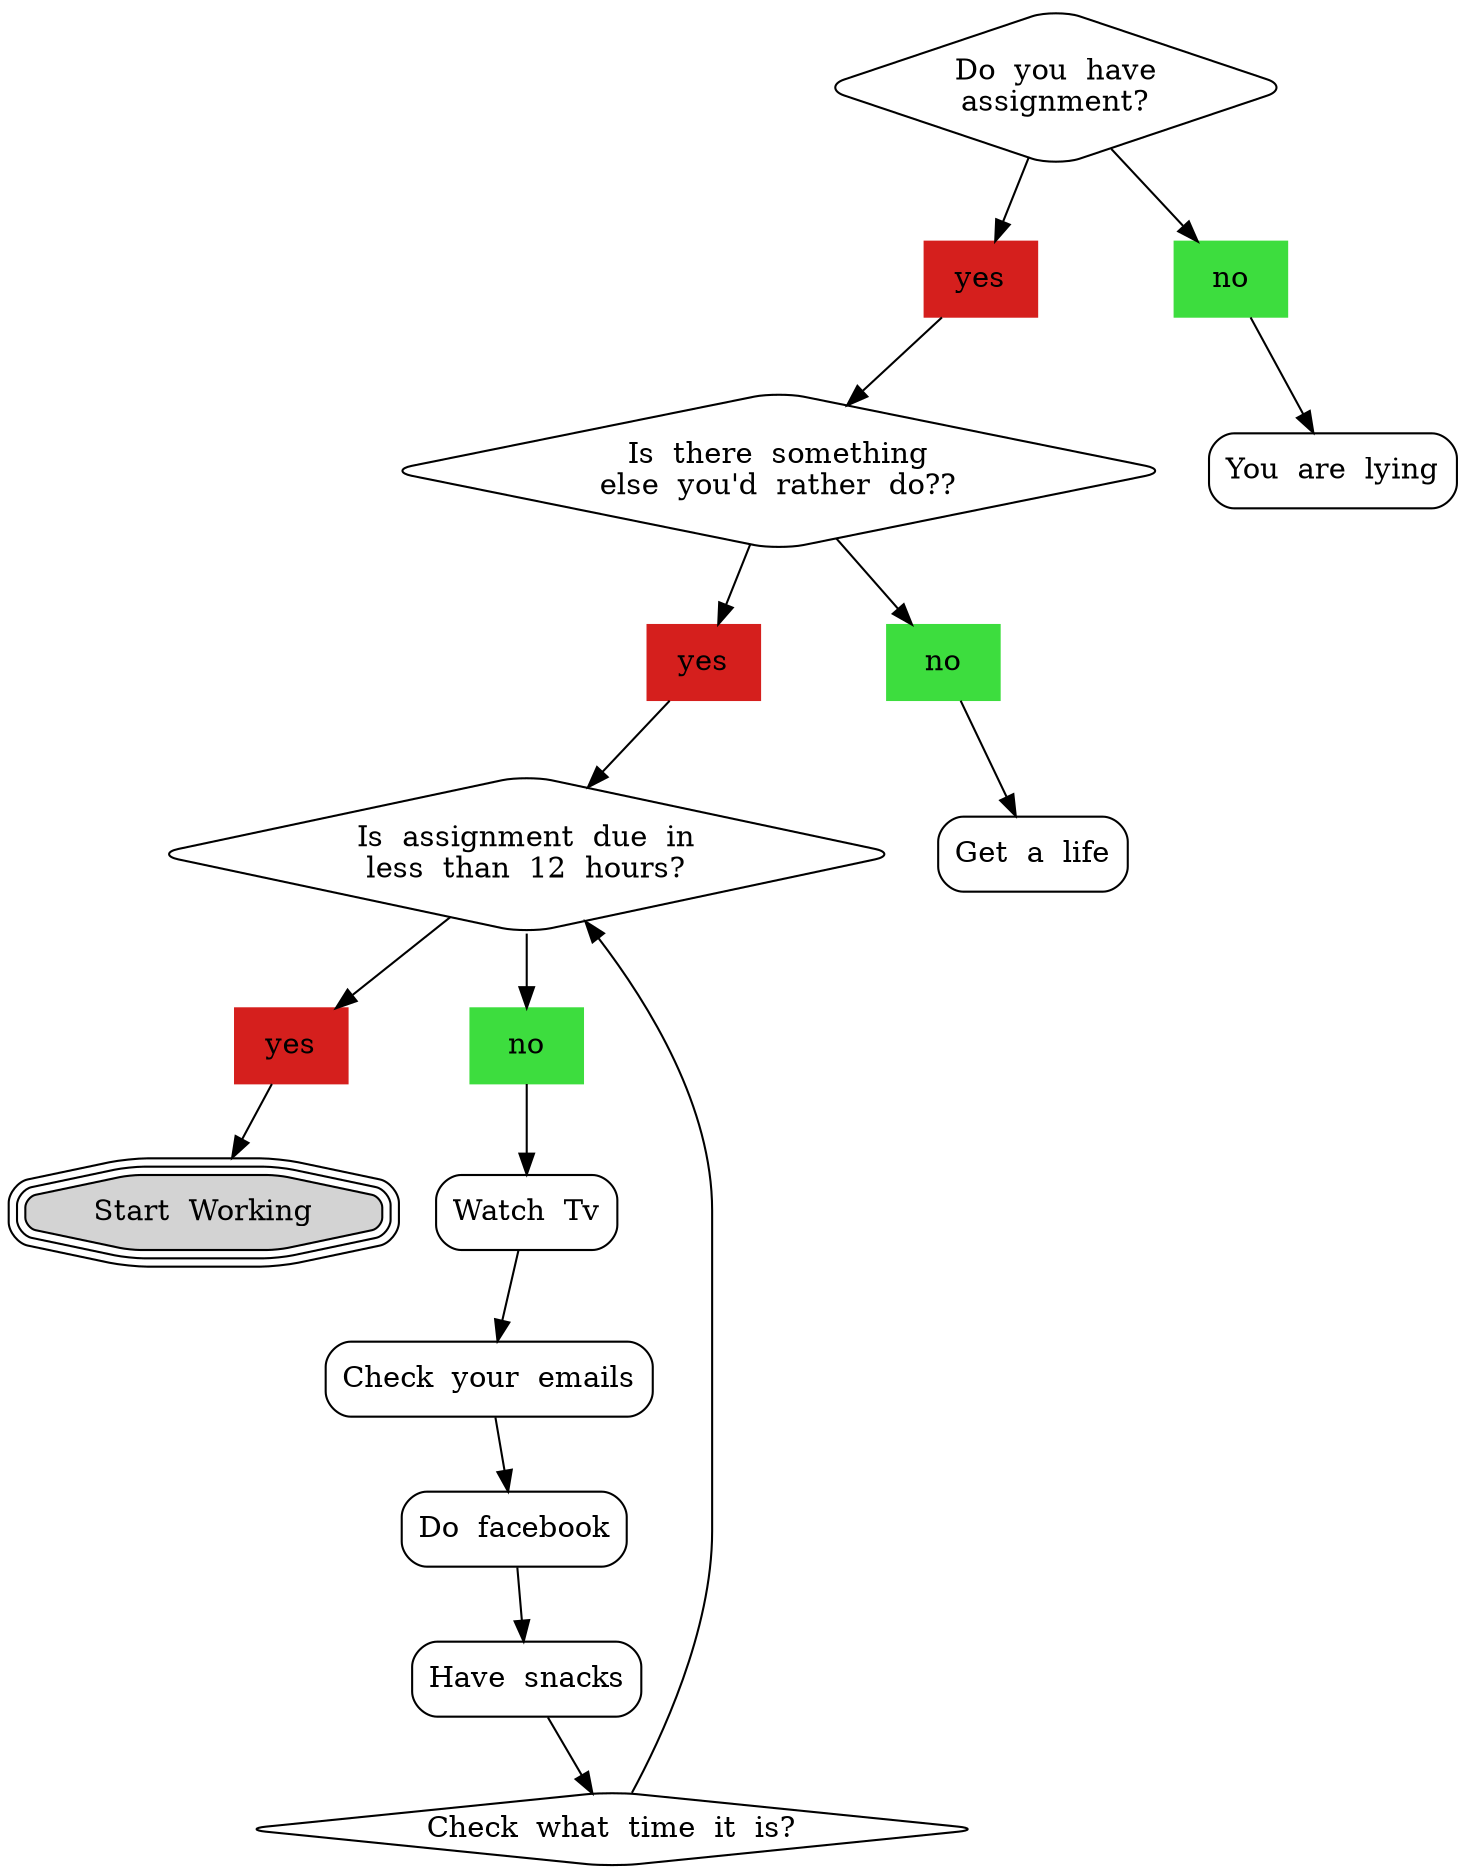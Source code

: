 digraph  G  {
a  ->  m;
a  ->  n;
n  ->  c;
m  ->  b;
b  ->  o;
b  ->  p;
p  ->  e;
o  ->  d;
d  ->  q;
d  ->  r;
q  ->  f;
r  ->  g;
g  ->  h;
h  ->  i;
i  ->  j;
j  ->  k;
k->  d;
a  [shape=diamond,style="rounded",label="Do  you  have\nassignment?"];
b  [shape=diamond,style="rounded",label="Is  there  something\nelse  you'd  rather  do??"];
c  [shape=polygon,sides=4,style="rounded",label="You  are  lying"];
d  [shape=diamond,style="rounded",label="Is  assignment  due  in\nless  than  12  hours?"];
e  [shape=polygon,sides=4,style="rounded",label="Get  a  life"];
f  [shape=polygon,sides=8,peripheries=3;style="filled,rounded",label="Start  Working"];
g  [shape=polygon,sides=4,style="rounded",label="Watch  Tv"];
h  [shape=polygon,sides=4,style="rounded",label="Check  your  emails"];
i  [shape=polygon,sides=4,style="rounded",label="Do  facebook"];
j  [shape=polygon,sides=4,style="rounded",label="Have  snacks"];
k  [shape=diamond,style="rounded",label="Check  what  time  it  is?"];



m  [shape=polygon,sides=4,color="#D51F1D",style=filled,label="yes"];
n  [shape=polygon,sides=4,color="#3DDD3E",style=filled  ;label="no"];
o  [shape=polygon,sides=4,color="#D51F1D",style=filled,label="yes"];
p  [shape=polygon,sides=4,color="#3DDD3E",style=filled,label="no"];
q  [shape=polygon,sides=4,color="#D51F1D",style=filled,label="yes"];
r  [shape=polygon,sides=4,color="#3DDD3E",style=filled,label="no"];
}


